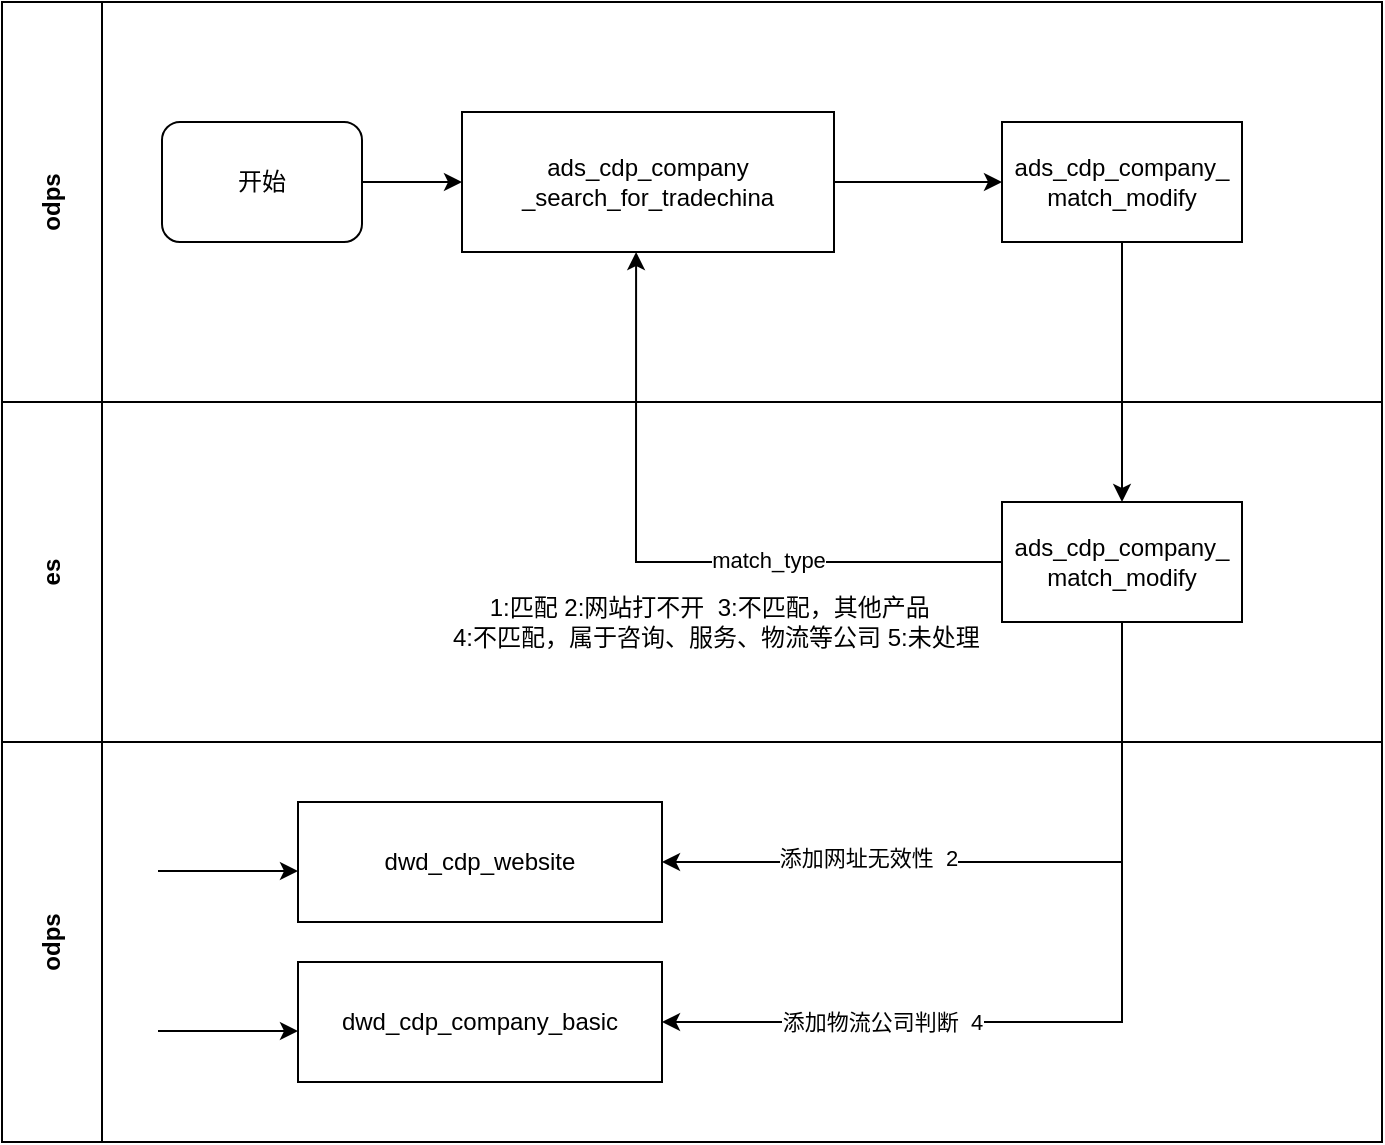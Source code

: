 <mxfile version="20.8.5" type="github"><diagram id="prtHgNgQTEPvFCAcTncT" name="Page-1"><mxGraphModel dx="1434" dy="796" grid="1" gridSize="10" guides="1" tooltips="1" connect="1" arrows="1" fold="1" page="1" pageScale="1" pageWidth="827" pageHeight="1169" math="0" shadow="0"><root><mxCell id="0"/><mxCell id="1" parent="0"/><mxCell id="a94cuTBxjFR4E71I6aNm-3" value="odps" style="swimlane;horizontal=0;whiteSpace=wrap;html=1;startSize=50;" vertex="1" parent="1"><mxGeometry x="80" y="110" width="690" height="200" as="geometry"/></mxCell><mxCell id="a94cuTBxjFR4E71I6aNm-20" value="" style="edgeStyle=orthogonalEdgeStyle;rounded=0;orthogonalLoop=1;jettySize=auto;html=1;" edge="1" parent="a94cuTBxjFR4E71I6aNm-3" source="a94cuTBxjFR4E71I6aNm-5" target="a94cuTBxjFR4E71I6aNm-17"><mxGeometry relative="1" as="geometry"/></mxCell><mxCell id="a94cuTBxjFR4E71I6aNm-5" value="开始&lt;br&gt;" style="rounded=1;whiteSpace=wrap;html=1;" vertex="1" parent="a94cuTBxjFR4E71I6aNm-3"><mxGeometry x="80" y="60" width="100" height="60" as="geometry"/></mxCell><mxCell id="a94cuTBxjFR4E71I6aNm-6" style="edgeStyle=orthogonalEdgeStyle;rounded=0;orthogonalLoop=1;jettySize=auto;html=1;exitX=0.5;exitY=1;exitDx=0;exitDy=0;" edge="1" parent="a94cuTBxjFR4E71I6aNm-3" source="a94cuTBxjFR4E71I6aNm-5" target="a94cuTBxjFR4E71I6aNm-5"><mxGeometry relative="1" as="geometry"/></mxCell><mxCell id="a94cuTBxjFR4E71I6aNm-22" value="" style="edgeStyle=orthogonalEdgeStyle;rounded=0;orthogonalLoop=1;jettySize=auto;html=1;" edge="1" parent="a94cuTBxjFR4E71I6aNm-3" source="a94cuTBxjFR4E71I6aNm-17" target="a94cuTBxjFR4E71I6aNm-21"><mxGeometry relative="1" as="geometry"/></mxCell><mxCell id="a94cuTBxjFR4E71I6aNm-17" value="ads_cdp_company&lt;br&gt;_search_for_tradechina" style="rounded=0;whiteSpace=wrap;html=1;" vertex="1" parent="a94cuTBxjFR4E71I6aNm-3"><mxGeometry x="230" y="55" width="186" height="70" as="geometry"/></mxCell><mxCell id="a94cuTBxjFR4E71I6aNm-21" value="ads_cdp_company_&lt;br&gt;match_modify" style="whiteSpace=wrap;html=1;rounded=0;" vertex="1" parent="a94cuTBxjFR4E71I6aNm-3"><mxGeometry x="500" y="60" width="120" height="60" as="geometry"/></mxCell><mxCell id="a94cuTBxjFR4E71I6aNm-4" value="es" style="swimlane;horizontal=0;whiteSpace=wrap;html=1;startSize=50;" vertex="1" parent="1"><mxGeometry x="80" y="310" width="690" height="170" as="geometry"/></mxCell><mxCell id="a94cuTBxjFR4E71I6aNm-14" value="ads_cdp_company_&lt;br style=&quot;border-color: var(--border-color);&quot;&gt;match_modify" style="rounded=0;whiteSpace=wrap;html=1;" vertex="1" parent="a94cuTBxjFR4E71I6aNm-4"><mxGeometry x="500" y="50" width="120" height="60" as="geometry"/></mxCell><mxCell id="a94cuTBxjFR4E71I6aNm-57" value="1:匹配 2:网站打不开&amp;nbsp; 3:不匹配，其他产品&amp;nbsp;&lt;br&gt;&amp;nbsp;4:不匹配，属于咨询、服务、物流等公司 5:未处理" style="text;html=1;align=center;verticalAlign=middle;resizable=0;points=[];autosize=1;strokeColor=none;fillColor=none;" vertex="1" parent="a94cuTBxjFR4E71I6aNm-4"><mxGeometry x="210" y="90" width="290" height="40" as="geometry"/></mxCell><mxCell id="a94cuTBxjFR4E71I6aNm-23" style="edgeStyle=orthogonalEdgeStyle;rounded=0;orthogonalLoop=1;jettySize=auto;html=1;entryX=0.5;entryY=0;entryDx=0;entryDy=0;" edge="1" parent="1" source="a94cuTBxjFR4E71I6aNm-21" target="a94cuTBxjFR4E71I6aNm-14"><mxGeometry relative="1" as="geometry"/></mxCell><mxCell id="a94cuTBxjFR4E71I6aNm-38" value="odps" style="swimlane;horizontal=0;whiteSpace=wrap;html=1;startSize=50;" vertex="1" parent="1"><mxGeometry x="80" y="480" width="690" height="200" as="geometry"/></mxCell><mxCell id="a94cuTBxjFR4E71I6aNm-41" style="edgeStyle=orthogonalEdgeStyle;rounded=0;orthogonalLoop=1;jettySize=auto;html=1;exitX=0.5;exitY=1;exitDx=0;exitDy=0;" edge="1" parent="a94cuTBxjFR4E71I6aNm-38"><mxGeometry relative="1" as="geometry"><mxPoint x="130" y="120" as="sourcePoint"/><mxPoint x="130" y="120" as="targetPoint"/></mxGeometry></mxCell><mxCell id="a94cuTBxjFR4E71I6aNm-43" value="dwd_cdp_website" style="rounded=0;whiteSpace=wrap;html=1;" vertex="1" parent="a94cuTBxjFR4E71I6aNm-38"><mxGeometry x="148" y="30" width="182" height="60" as="geometry"/></mxCell><mxCell id="a94cuTBxjFR4E71I6aNm-46" value="dwd_cdp_company_basic" style="rounded=0;whiteSpace=wrap;html=1;" vertex="1" parent="a94cuTBxjFR4E71I6aNm-38"><mxGeometry x="148" y="110" width="182" height="60" as="geometry"/></mxCell><mxCell id="a94cuTBxjFR4E71I6aNm-47" value="" style="endArrow=classic;html=1;rounded=0;" edge="1" parent="a94cuTBxjFR4E71I6aNm-38"><mxGeometry width="50" height="50" relative="1" as="geometry"><mxPoint x="78" y="64.5" as="sourcePoint"/><mxPoint x="148" y="64.5" as="targetPoint"/></mxGeometry></mxCell><mxCell id="a94cuTBxjFR4E71I6aNm-48" value="" style="endArrow=classic;html=1;rounded=0;" edge="1" parent="a94cuTBxjFR4E71I6aNm-38"><mxGeometry width="50" height="50" relative="1" as="geometry"><mxPoint x="78" y="144.5" as="sourcePoint"/><mxPoint x="148" y="144.5" as="targetPoint"/></mxGeometry></mxCell><mxCell id="a94cuTBxjFR4E71I6aNm-58" style="edgeStyle=orthogonalEdgeStyle;rounded=0;orthogonalLoop=1;jettySize=auto;html=1;exitX=0.5;exitY=1;exitDx=0;exitDy=0;" edge="1" parent="a94cuTBxjFR4E71I6aNm-38" source="a94cuTBxjFR4E71I6aNm-46" target="a94cuTBxjFR4E71I6aNm-46"><mxGeometry relative="1" as="geometry"/></mxCell><mxCell id="a94cuTBxjFR4E71I6aNm-50" style="edgeStyle=orthogonalEdgeStyle;rounded=0;orthogonalLoop=1;jettySize=auto;html=1;entryX=1;entryY=0.5;entryDx=0;entryDy=0;" edge="1" parent="1" source="a94cuTBxjFR4E71I6aNm-14" target="a94cuTBxjFR4E71I6aNm-43"><mxGeometry relative="1" as="geometry"><Array as="points"><mxPoint x="640" y="540"/></Array></mxGeometry></mxCell><mxCell id="a94cuTBxjFR4E71I6aNm-59" value="添加网址无效性&amp;nbsp; 2" style="edgeLabel;html=1;align=center;verticalAlign=middle;resizable=0;points=[];" vertex="1" connectable="0" parent="a94cuTBxjFR4E71I6aNm-50"><mxGeometry x="0.411" y="-2" relative="1" as="geometry"><mxPoint as="offset"/></mxGeometry></mxCell><mxCell id="a94cuTBxjFR4E71I6aNm-51" style="edgeStyle=orthogonalEdgeStyle;rounded=0;orthogonalLoop=1;jettySize=auto;html=1;entryX=1;entryY=0.5;entryDx=0;entryDy=0;" edge="1" parent="1" source="a94cuTBxjFR4E71I6aNm-14" target="a94cuTBxjFR4E71I6aNm-46"><mxGeometry relative="1" as="geometry"><Array as="points"><mxPoint x="640" y="620"/></Array></mxGeometry></mxCell><mxCell id="a94cuTBxjFR4E71I6aNm-60" value="添加物流公司判断&amp;nbsp; 4" style="edgeLabel;html=1;align=center;verticalAlign=middle;resizable=0;points=[];" vertex="1" connectable="0" parent="a94cuTBxjFR4E71I6aNm-51"><mxGeometry x="0.595" y="4" relative="1" as="geometry"><mxPoint x="23" y="-4" as="offset"/></mxGeometry></mxCell><mxCell id="a94cuTBxjFR4E71I6aNm-55" style="edgeStyle=orthogonalEdgeStyle;rounded=0;orthogonalLoop=1;jettySize=auto;html=1;entryX=0.468;entryY=1;entryDx=0;entryDy=0;entryPerimeter=0;" edge="1" parent="1" source="a94cuTBxjFR4E71I6aNm-14" target="a94cuTBxjFR4E71I6aNm-17"><mxGeometry relative="1" as="geometry"/></mxCell><mxCell id="a94cuTBxjFR4E71I6aNm-56" value="match_type" style="edgeLabel;html=1;align=center;verticalAlign=middle;resizable=0;points=[];" vertex="1" connectable="0" parent="a94cuTBxjFR4E71I6aNm-55"><mxGeometry x="-0.308" y="-1" relative="1" as="geometry"><mxPoint as="offset"/></mxGeometry></mxCell></root></mxGraphModel></diagram></mxfile>